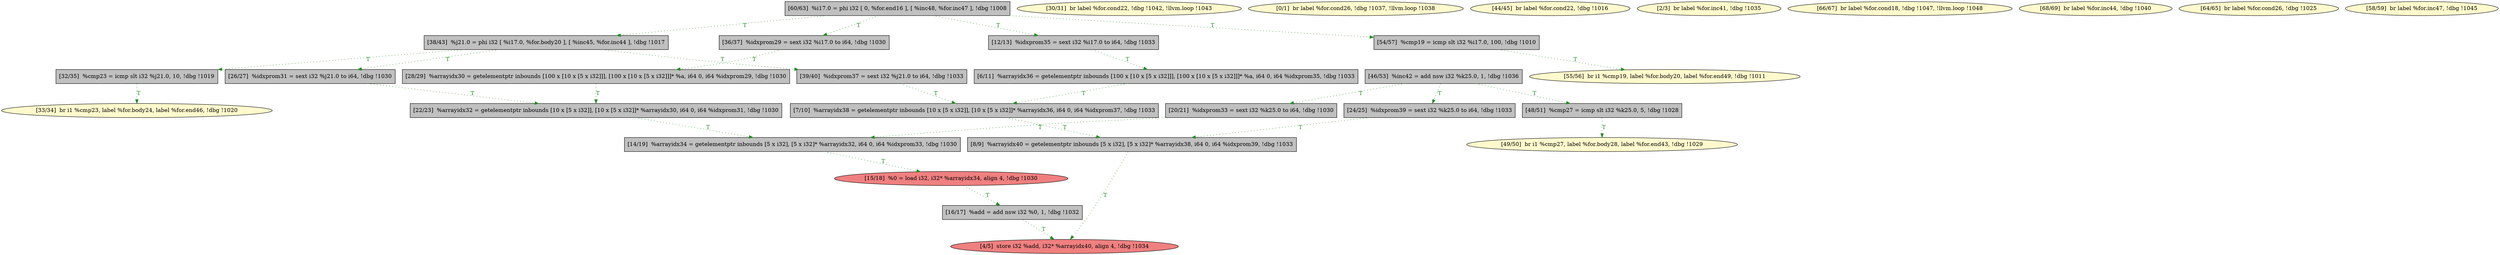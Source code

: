 
digraph G {


node877 [fillcolor=lightcoral,label="[15/18]  %0 = load i32, i32* %arrayidx34, align 4, !dbg !1030",shape=ellipse,style=filled ]
node876 [fillcolor=grey,label="[28/29]  %arrayidx30 = getelementptr inbounds [100 x [10 x [5 x i32]]], [100 x [10 x [5 x i32]]]* %a, i64 0, i64 %idxprom29, !dbg !1030",shape=rectangle,style=filled ]
node870 [fillcolor=grey,label="[20/21]  %idxprom33 = sext i32 %k25.0 to i64, !dbg !1030",shape=rectangle,style=filled ]
node867 [fillcolor=lightcoral,label="[4/5]  store i32 %add, i32* %arrayidx40, align 4, !dbg !1034",shape=ellipse,style=filled ]
node866 [fillcolor=grey,label="[12/13]  %idxprom35 = sext i32 %i17.0 to i64, !dbg !1033",shape=rectangle,style=filled ]
node873 [fillcolor=grey,label="[24/25]  %idxprom39 = sext i32 %k25.0 to i64, !dbg !1033",shape=rectangle,style=filled ]
node865 [fillcolor=lemonchiffon,label="[30/31]  br label %for.cond22, !dbg !1042, !llvm.loop !1043",shape=ellipse,style=filled ]
node871 [fillcolor=grey,label="[8/9]  %arrayidx40 = getelementptr inbounds [5 x i32], [5 x i32]* %arrayidx38, i64 0, i64 %idxprom39, !dbg !1033",shape=rectangle,style=filled ]
node864 [fillcolor=grey,label="[6/11]  %arrayidx36 = getelementptr inbounds [100 x [10 x [5 x i32]]], [100 x [10 x [5 x i32]]]* %a, i64 0, i64 %idxprom35, !dbg !1033",shape=rectangle,style=filled ]
node863 [fillcolor=grey,label="[14/19]  %arrayidx34 = getelementptr inbounds [5 x i32], [5 x i32]* %arrayidx32, i64 0, i64 %idxprom33, !dbg !1030",shape=rectangle,style=filled ]
node868 [fillcolor=lemonchiffon,label="[0/1]  br label %for.cond26, !dbg !1037, !llvm.loop !1038",shape=ellipse,style=filled ]
node851 [fillcolor=grey,label="[16/17]  %add = add nsw i32 %0, 1, !dbg !1032",shape=rectangle,style=filled ]
node853 [fillcolor=grey,label="[46/53]  %inc42 = add nsw i32 %k25.0, 1, !dbg !1036",shape=rectangle,style=filled ]
node860 [fillcolor=grey,label="[54/57]  %cmp19 = icmp slt i32 %i17.0, 100, !dbg !1010",shape=rectangle,style=filled ]
node849 [fillcolor=lemonchiffon,label="[44/45]  br label %for.cond22, !dbg !1016",shape=ellipse,style=filled ]
node847 [fillcolor=grey,label="[32/35]  %cmp23 = icmp slt i32 %j21.0, 10, !dbg !1019",shape=rectangle,style=filled ]
node852 [fillcolor=lemonchiffon,label="[33/34]  br i1 %cmp23, label %for.body24, label %for.end46, !dbg !1020",shape=ellipse,style=filled ]
node872 [fillcolor=grey,label="[22/23]  %arrayidx32 = getelementptr inbounds [10 x [5 x i32]], [10 x [5 x i32]]* %arrayidx30, i64 0, i64 %idxprom31, !dbg !1030",shape=rectangle,style=filled ]
node848 [fillcolor=grey,label="[39/40]  %idxprom37 = sext i32 %j21.0 to i64, !dbg !1033",shape=rectangle,style=filled ]
node854 [fillcolor=grey,label="[48/51]  %cmp27 = icmp slt i32 %k25.0, 5, !dbg !1028",shape=rectangle,style=filled ]
node875 [fillcolor=grey,label="[7/10]  %arrayidx38 = getelementptr inbounds [10 x [5 x i32]], [10 x [5 x i32]]* %arrayidx36, i64 0, i64 %idxprom37, !dbg !1033",shape=rectangle,style=filled ]
node874 [fillcolor=grey,label="[26/27]  %idxprom31 = sext i32 %j21.0 to i64, !dbg !1030",shape=rectangle,style=filled ]
node869 [fillcolor=lemonchiffon,label="[2/3]  br label %for.inc41, !dbg !1035",shape=ellipse,style=filled ]
node855 [fillcolor=lemonchiffon,label="[55/56]  br i1 %cmp19, label %for.body20, label %for.end49, !dbg !1011",shape=ellipse,style=filled ]
node856 [fillcolor=lemonchiffon,label="[66/67]  br label %for.cond18, !dbg !1047, !llvm.loop !1048",shape=ellipse,style=filled ]
node857 [fillcolor=lemonchiffon,label="[68/69]  br label %for.inc44, !dbg !1040",shape=ellipse,style=filled ]
node858 [fillcolor=grey,label="[38/43]  %j21.0 = phi i32 [ %i17.0, %for.body20 ], [ %inc45, %for.inc44 ], !dbg !1017",shape=rectangle,style=filled ]
node850 [fillcolor=lemonchiffon,label="[49/50]  br i1 %cmp27, label %for.body28, label %for.end43, !dbg !1029",shape=ellipse,style=filled ]
node862 [fillcolor=lemonchiffon,label="[64/65]  br label %for.cond26, !dbg !1025",shape=ellipse,style=filled ]
node861 [fillcolor=lemonchiffon,label="[58/59]  br label %for.inc47, !dbg !1045",shape=ellipse,style=filled ]
node878 [fillcolor=grey,label="[60/63]  %i17.0 = phi i32 [ 0, %for.end16 ], [ %inc48, %for.inc47 ], !dbg !1008",shape=rectangle,style=filled ]
node859 [fillcolor=grey,label="[36/37]  %idxprom29 = sext i32 %i17.0 to i64, !dbg !1030",shape=rectangle,style=filled ]

node860->node855 [style=dotted,color=forestgreen,label="T",fontcolor=forestgreen ]
node878->node859 [style=dotted,color=forestgreen,label="T",fontcolor=forestgreen ]
node878->node866 [style=dotted,color=forestgreen,label="T",fontcolor=forestgreen ]
node874->node872 [style=dotted,color=forestgreen,label="T",fontcolor=forestgreen ]
node854->node850 [style=dotted,color=forestgreen,label="T",fontcolor=forestgreen ]
node866->node864 [style=dotted,color=forestgreen,label="T",fontcolor=forestgreen ]
node870->node863 [style=dotted,color=forestgreen,label="T",fontcolor=forestgreen ]
node848->node875 [style=dotted,color=forestgreen,label="T",fontcolor=forestgreen ]
node876->node872 [style=dotted,color=forestgreen,label="T",fontcolor=forestgreen ]
node873->node871 [style=dotted,color=forestgreen,label="T",fontcolor=forestgreen ]
node853->node873 [style=dotted,color=forestgreen,label="T",fontcolor=forestgreen ]
node851->node867 [style=dotted,color=forestgreen,label="T",fontcolor=forestgreen ]
node847->node852 [style=dotted,color=forestgreen,label="T",fontcolor=forestgreen ]
node858->node848 [style=dotted,color=forestgreen,label="T",fontcolor=forestgreen ]
node878->node858 [style=dotted,color=forestgreen,label="T",fontcolor=forestgreen ]
node878->node860 [style=dotted,color=forestgreen,label="T",fontcolor=forestgreen ]
node858->node874 [style=dotted,color=forestgreen,label="T",fontcolor=forestgreen ]
node871->node867 [style=dotted,color=forestgreen,label="T",fontcolor=forestgreen ]
node864->node875 [style=dotted,color=forestgreen,label="T",fontcolor=forestgreen ]
node853->node854 [style=dotted,color=forestgreen,label="T",fontcolor=forestgreen ]
node863->node877 [style=dotted,color=forestgreen,label="T",fontcolor=forestgreen ]
node872->node863 [style=dotted,color=forestgreen,label="T",fontcolor=forestgreen ]
node859->node876 [style=dotted,color=forestgreen,label="T",fontcolor=forestgreen ]
node875->node871 [style=dotted,color=forestgreen,label="T",fontcolor=forestgreen ]
node853->node870 [style=dotted,color=forestgreen,label="T",fontcolor=forestgreen ]
node877->node851 [style=dotted,color=forestgreen,label="T",fontcolor=forestgreen ]
node858->node847 [style=dotted,color=forestgreen,label="T",fontcolor=forestgreen ]


}
